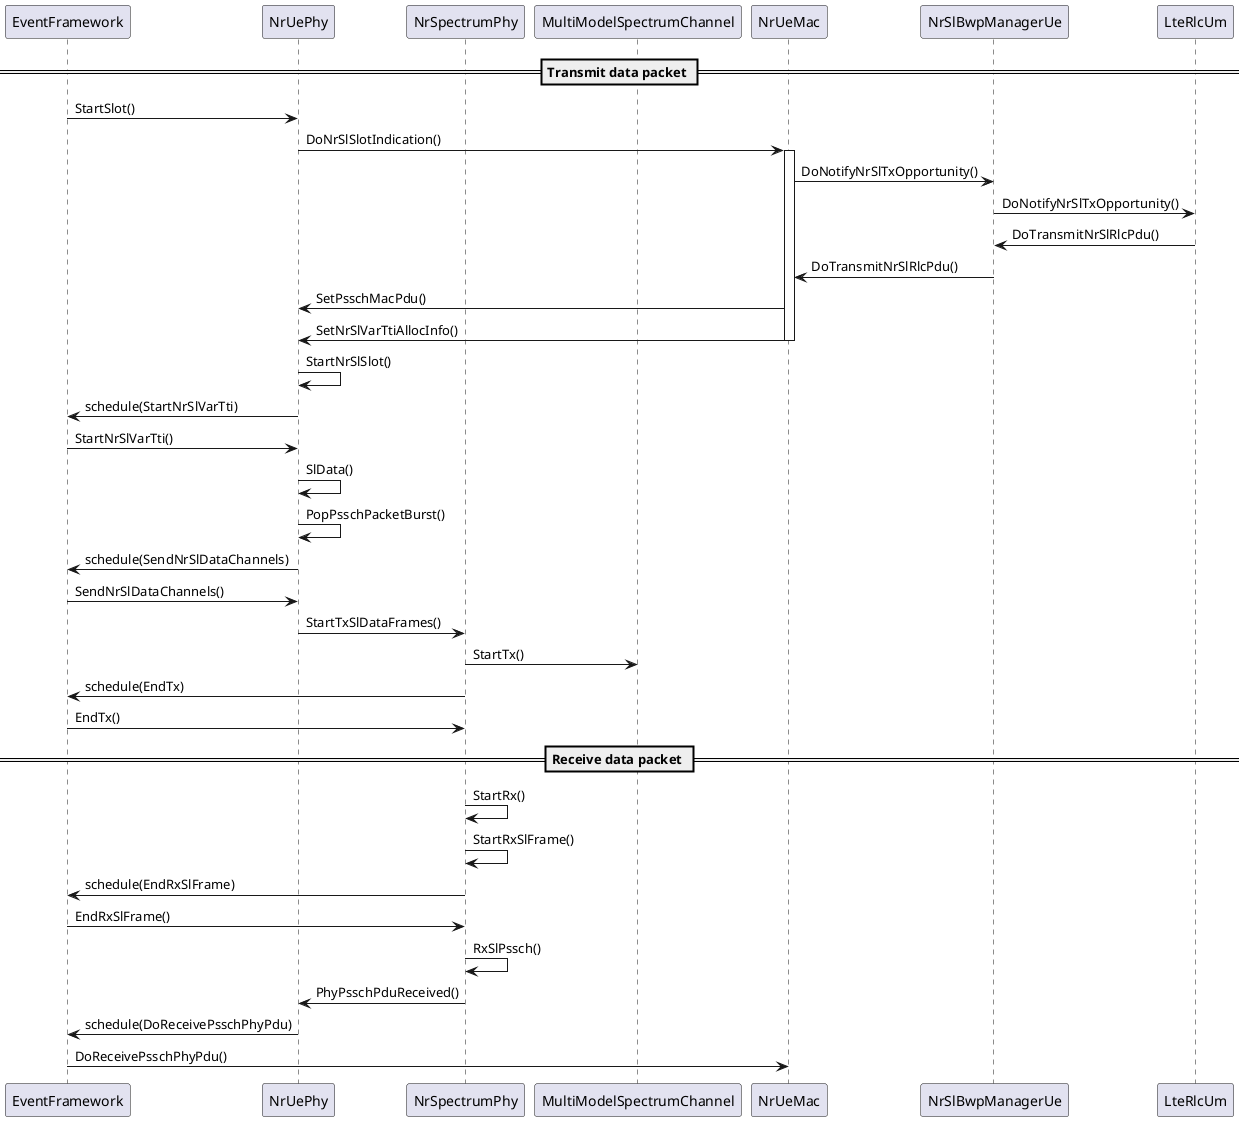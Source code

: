@startuml main-sequence

participant EventFramework as event

participant NrUePhy as phy
participant NrSpectrumPhy as spectrum
participant MultiModelSpectrumChannel as spectrumChannel

participant NrUeMac as mac

participant NrSlBwpManagerUe as bwp
participant LteRlcUm as rlc

== Transmit data packet ==



event -> phy : StartSlot()
phy -> mac : DoNrSlSlotIndication()
activate mac
    mac -> bwp : DoNotifyNrSlTxOpportunity()
    bwp -> rlc : DoNotifyNrSlTxOpportunity()
    rlc -> bwp : DoTransmitNrSlRlcPdu()
    bwp -> mac : DoTransmitNrSlRlcPdu()
    mac -> phy : SetPsschMacPdu()

    mac -> phy : SetNrSlVarTtiAllocInfo()
deactivate mac

phy -> phy : StartNrSlSlot()
phy -> event : schedule(StartNrSlVarTti)
event -> phy : StartNrSlVarTti()
phy -> phy : SlData()
phy -> phy : PopPsschPacketBurst()
phy -> event : schedule(SendNrSlDataChannels)
event -> phy : SendNrSlDataChannels()

phy -> spectrum : StartTxSlDataFrames()
spectrum -> spectrumChannel : StartTx()

spectrum -> event : schedule(EndTx)
event -> spectrum : EndTx()

== Receive data packet ==

spectrum -> spectrum : StartRx()
spectrum -> spectrum : StartRxSlFrame()
spectrum -> event : schedule(EndRxSlFrame)

event -> spectrum : EndRxSlFrame()
spectrum -> spectrum : RxSlPssch()
spectrum -> phy : PhyPsschPduReceived()

phy -> event : schedule(DoReceivePsschPhyPdu)
event -> mac : DoReceivePsschPhyPdu()

@enduml